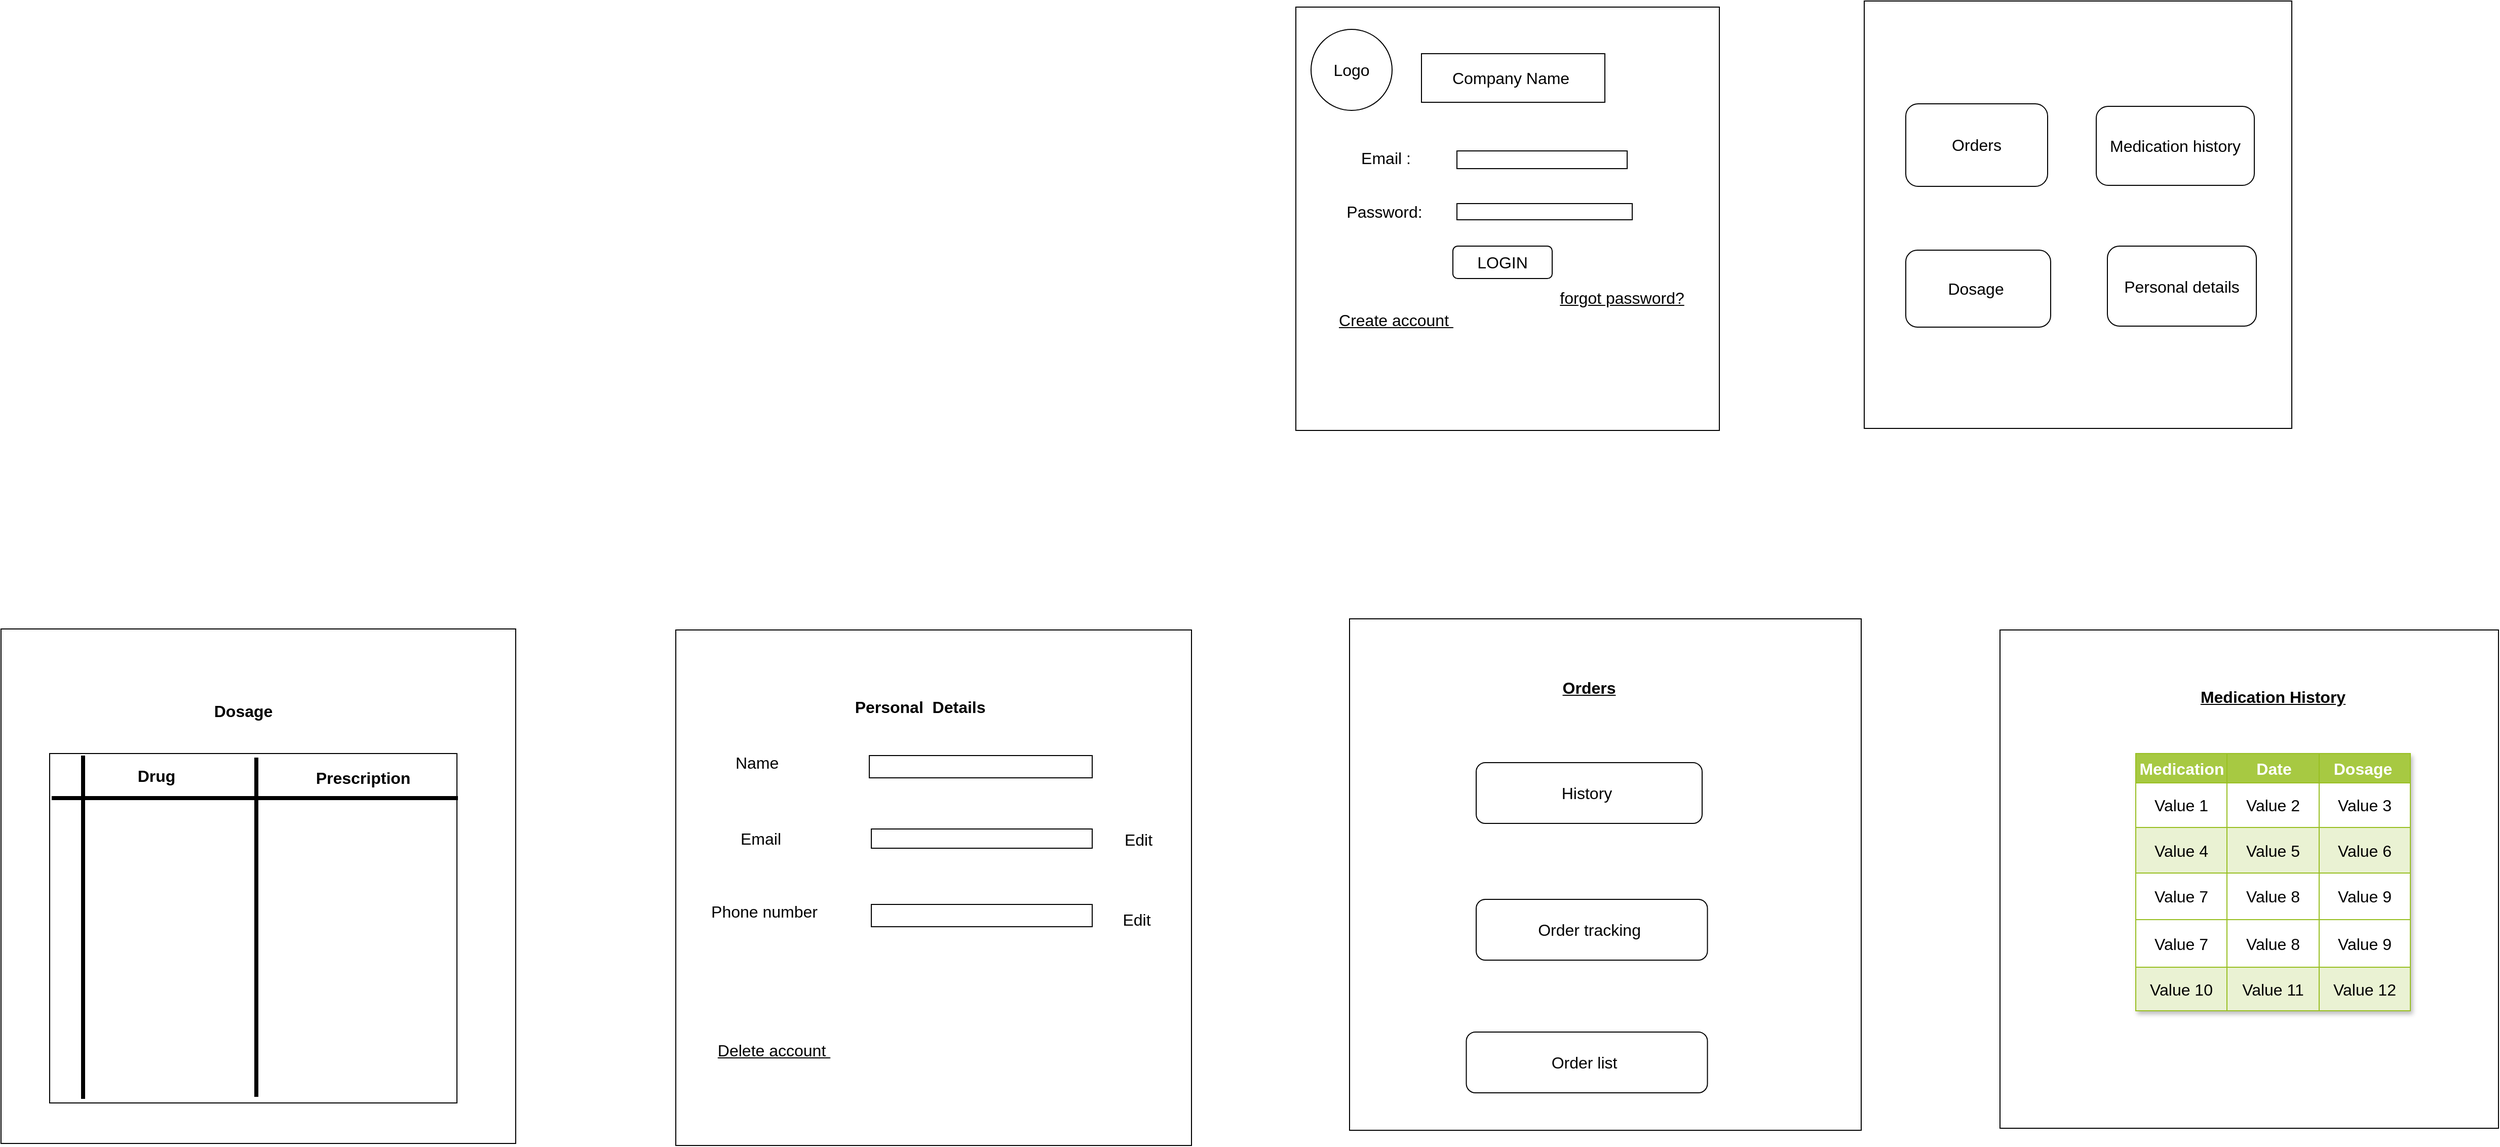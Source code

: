 <mxfile version="21.3.2" type="github">
  <diagram name="Page-1" id="w_XyhU68GUPOL-FAPdUC">
    <mxGraphModel dx="4223" dy="1611" grid="0" gridSize="10" guides="1" tooltips="1" connect="1" arrows="1" fold="1" page="0" pageScale="1" pageWidth="827" pageHeight="1169" math="0" shadow="0">
      <root>
        <mxCell id="0" />
        <mxCell id="1" parent="0" />
        <mxCell id="o6TSMTevyAL7VCpSBMvQ-1" value="" style="whiteSpace=wrap;html=1;aspect=fixed;fontSize=16;" vertex="1" parent="1">
          <mxGeometry x="-204" y="-88" width="418" height="418" as="geometry" />
        </mxCell>
        <mxCell id="o6TSMTevyAL7VCpSBMvQ-2" value="Company Name&amp;nbsp;" style="rounded=0;whiteSpace=wrap;html=1;fontSize=16;" vertex="1" parent="1">
          <mxGeometry x="-80" y="-42" width="181" height="48" as="geometry" />
        </mxCell>
        <mxCell id="o6TSMTevyAL7VCpSBMvQ-5" value="" style="rounded=0;whiteSpace=wrap;html=1;fontSize=16;" vertex="1" parent="1">
          <mxGeometry x="-45" y="54" width="168" height="17.5" as="geometry" />
        </mxCell>
        <mxCell id="o6TSMTevyAL7VCpSBMvQ-6" value="" style="rounded=0;whiteSpace=wrap;html=1;fontSize=16;" vertex="1" parent="1">
          <mxGeometry x="-45" y="106" width="173" height="16" as="geometry" />
        </mxCell>
        <mxCell id="o6TSMTevyAL7VCpSBMvQ-7" value="Email :" style="text;html=1;strokeColor=none;fillColor=none;align=center;verticalAlign=middle;whiteSpace=wrap;rounded=0;fontSize=16;" vertex="1" parent="1">
          <mxGeometry x="-145" y="54" width="60" height="13.5" as="geometry" />
        </mxCell>
        <mxCell id="o6TSMTevyAL7VCpSBMvQ-9" value="Password:" style="text;html=1;align=center;verticalAlign=middle;resizable=0;points=[];autosize=1;strokeColor=none;fillColor=none;fontSize=16;" vertex="1" parent="1">
          <mxGeometry x="-164" y="98.5" width="93" height="31" as="geometry" />
        </mxCell>
        <mxCell id="o6TSMTevyAL7VCpSBMvQ-12" style="edgeStyle=none;curved=1;rounded=0;orthogonalLoop=1;jettySize=auto;html=1;exitX=0.5;exitY=1;exitDx=0;exitDy=0;fontSize=12;startSize=8;endSize=8;" edge="1" parent="1" source="o6TSMTevyAL7VCpSBMvQ-7" target="o6TSMTevyAL7VCpSBMvQ-7">
          <mxGeometry relative="1" as="geometry" />
        </mxCell>
        <mxCell id="o6TSMTevyAL7VCpSBMvQ-14" value="LOGIN" style="rounded=1;whiteSpace=wrap;html=1;fontSize=16;" vertex="1" parent="1">
          <mxGeometry x="-49" y="148" width="98" height="32" as="geometry" />
        </mxCell>
        <mxCell id="o6TSMTevyAL7VCpSBMvQ-16" value="" style="whiteSpace=wrap;html=1;aspect=fixed;fontSize=16;" vertex="1" parent="1">
          <mxGeometry x="357" y="-94" width="422" height="422" as="geometry" />
        </mxCell>
        <mxCell id="o6TSMTevyAL7VCpSBMvQ-17" value="Orders" style="rounded=1;whiteSpace=wrap;html=1;fontSize=16;" vertex="1" parent="1">
          <mxGeometry x="398" y="7.5" width="140" height="81.5" as="geometry" />
        </mxCell>
        <mxCell id="o6TSMTevyAL7VCpSBMvQ-18" value="Dosage&amp;nbsp;" style="rounded=1;whiteSpace=wrap;html=1;fontSize=16;" vertex="1" parent="1">
          <mxGeometry x="398" y="152" width="143" height="76" as="geometry" />
        </mxCell>
        <mxCell id="o6TSMTevyAL7VCpSBMvQ-19" value="Medication history" style="rounded=1;whiteSpace=wrap;html=1;fontSize=16;" vertex="1" parent="1">
          <mxGeometry x="586" y="10" width="156" height="78" as="geometry" />
        </mxCell>
        <mxCell id="o6TSMTevyAL7VCpSBMvQ-22" value="&lt;u&gt;forgot password?&lt;/u&gt;" style="text;html=1;strokeColor=none;fillColor=none;align=center;verticalAlign=middle;whiteSpace=wrap;rounded=0;fontSize=16;" vertex="1" parent="1">
          <mxGeometry x="46" y="184" width="144" height="30" as="geometry" />
        </mxCell>
        <mxCell id="o6TSMTevyAL7VCpSBMvQ-24" value="Logo" style="ellipse;whiteSpace=wrap;html=1;aspect=fixed;fontSize=16;" vertex="1" parent="1">
          <mxGeometry x="-189" y="-66" width="80" height="80" as="geometry" />
        </mxCell>
        <mxCell id="o6TSMTevyAL7VCpSBMvQ-26" value="Personal details" style="rounded=1;whiteSpace=wrap;html=1;fontSize=16;" vertex="1" parent="1">
          <mxGeometry x="597" y="148" width="147" height="79" as="geometry" />
        </mxCell>
        <mxCell id="o6TSMTevyAL7VCpSBMvQ-29" value="&lt;u&gt;Create account&amp;nbsp;&lt;/u&gt;" style="text;html=1;strokeColor=none;fillColor=none;align=center;verticalAlign=middle;whiteSpace=wrap;rounded=0;fontSize=16;" vertex="1" parent="1">
          <mxGeometry x="-196" y="206" width="182" height="30" as="geometry" />
        </mxCell>
        <mxCell id="o6TSMTevyAL7VCpSBMvQ-30" value="" style="whiteSpace=wrap;html=1;aspect=fixed;fontSize=16;" vertex="1" parent="1">
          <mxGeometry x="-151" y="516" width="505" height="505" as="geometry" />
        </mxCell>
        <mxCell id="o6TSMTevyAL7VCpSBMvQ-33" value="History&amp;nbsp;" style="rounded=1;whiteSpace=wrap;html=1;fontSize=16;" vertex="1" parent="1">
          <mxGeometry x="-26" y="658" width="223" height="60" as="geometry" />
        </mxCell>
        <mxCell id="o6TSMTevyAL7VCpSBMvQ-34" value="Order tracking&amp;nbsp;" style="rounded=1;whiteSpace=wrap;html=1;fontSize=16;" vertex="1" parent="1">
          <mxGeometry x="-26" y="793" width="228.25" height="60" as="geometry" />
        </mxCell>
        <mxCell id="o6TSMTevyAL7VCpSBMvQ-36" value="Order list&amp;nbsp;" style="rounded=1;whiteSpace=wrap;html=1;fontSize=16;" vertex="1" parent="1">
          <mxGeometry x="-35.75" y="924" width="238" height="60" as="geometry" />
        </mxCell>
        <mxCell id="o6TSMTevyAL7VCpSBMvQ-38" value="&lt;u&gt;&lt;b&gt;Orders&lt;/b&gt;&lt;/u&gt;" style="text;html=1;strokeColor=none;fillColor=none;align=center;verticalAlign=middle;whiteSpace=wrap;rounded=0;fontSize=16;" vertex="1" parent="1">
          <mxGeometry x="8" y="558" width="155" height="51" as="geometry" />
        </mxCell>
        <mxCell id="o6TSMTevyAL7VCpSBMvQ-40" value="" style="whiteSpace=wrap;html=1;aspect=fixed;fontSize=16;" vertex="1" parent="1">
          <mxGeometry x="491" y="527" width="492" height="492" as="geometry" />
        </mxCell>
        <mxCell id="o6TSMTevyAL7VCpSBMvQ-48" value="&lt;u style=&quot;&quot;&gt;Medication History&lt;/u&gt;" style="text;strokeColor=none;fillColor=none;html=1;fontSize=16;fontStyle=1;verticalAlign=middle;align=center;" vertex="1" parent="1">
          <mxGeometry x="679" y="573" width="162" height="40" as="geometry" />
        </mxCell>
        <mxCell id="o6TSMTevyAL7VCpSBMvQ-49" value="Assets" style="childLayout=tableLayout;recursiveResize=0;strokeColor=#98bf21;fillColor=#A7C942;shadow=1;fontSize=16;" vertex="1" parent="1">
          <mxGeometry x="625" y="649" width="271" height="254" as="geometry" />
        </mxCell>
        <mxCell id="o6TSMTevyAL7VCpSBMvQ-50" style="shape=tableRow;horizontal=0;startSize=0;swimlaneHead=0;swimlaneBody=0;top=0;left=0;bottom=0;right=0;dropTarget=0;collapsible=0;recursiveResize=0;expand=0;fontStyle=0;strokeColor=inherit;fillColor=#ffffff;fontSize=16;" vertex="1" parent="o6TSMTevyAL7VCpSBMvQ-49">
          <mxGeometry width="271" height="29" as="geometry" />
        </mxCell>
        <mxCell id="o6TSMTevyAL7VCpSBMvQ-51" value="Medication" style="connectable=0;recursiveResize=0;strokeColor=inherit;fillColor=#A7C942;align=center;fontStyle=1;fontColor=#FFFFFF;html=1;fontSize=16;" vertex="1" parent="o6TSMTevyAL7VCpSBMvQ-50">
          <mxGeometry width="90" height="29" as="geometry">
            <mxRectangle width="90" height="29" as="alternateBounds" />
          </mxGeometry>
        </mxCell>
        <mxCell id="o6TSMTevyAL7VCpSBMvQ-52" value="Date" style="connectable=0;recursiveResize=0;strokeColor=inherit;fillColor=#A7C942;align=center;fontStyle=1;fontColor=#FFFFFF;html=1;fontSize=16;" vertex="1" parent="o6TSMTevyAL7VCpSBMvQ-50">
          <mxGeometry x="90" width="91" height="29" as="geometry">
            <mxRectangle width="91" height="29" as="alternateBounds" />
          </mxGeometry>
        </mxCell>
        <mxCell id="o6TSMTevyAL7VCpSBMvQ-53" value="Dosage&amp;nbsp;" style="connectable=0;recursiveResize=0;strokeColor=inherit;fillColor=#A7C942;align=center;fontStyle=1;fontColor=#FFFFFF;html=1;fontSize=16;" vertex="1" parent="o6TSMTevyAL7VCpSBMvQ-50">
          <mxGeometry x="181" width="90" height="29" as="geometry">
            <mxRectangle width="90" height="29" as="alternateBounds" />
          </mxGeometry>
        </mxCell>
        <mxCell id="o6TSMTevyAL7VCpSBMvQ-54" value="" style="shape=tableRow;horizontal=0;startSize=0;swimlaneHead=0;swimlaneBody=0;top=0;left=0;bottom=0;right=0;dropTarget=0;collapsible=0;recursiveResize=0;expand=0;fontStyle=0;strokeColor=inherit;fillColor=#ffffff;fontSize=16;" vertex="1" parent="o6TSMTevyAL7VCpSBMvQ-49">
          <mxGeometry y="29" width="271" height="44" as="geometry" />
        </mxCell>
        <mxCell id="o6TSMTevyAL7VCpSBMvQ-55" value="Value 1" style="connectable=0;recursiveResize=0;strokeColor=inherit;fillColor=inherit;align=center;whiteSpace=wrap;html=1;fontSize=16;" vertex="1" parent="o6TSMTevyAL7VCpSBMvQ-54">
          <mxGeometry width="90" height="44" as="geometry">
            <mxRectangle width="90" height="44" as="alternateBounds" />
          </mxGeometry>
        </mxCell>
        <mxCell id="o6TSMTevyAL7VCpSBMvQ-56" value="Value 2" style="connectable=0;recursiveResize=0;strokeColor=inherit;fillColor=inherit;align=center;whiteSpace=wrap;html=1;fontSize=16;" vertex="1" parent="o6TSMTevyAL7VCpSBMvQ-54">
          <mxGeometry x="90" width="91" height="44" as="geometry">
            <mxRectangle width="91" height="44" as="alternateBounds" />
          </mxGeometry>
        </mxCell>
        <mxCell id="o6TSMTevyAL7VCpSBMvQ-57" value="Value 3" style="connectable=0;recursiveResize=0;strokeColor=inherit;fillColor=inherit;align=center;whiteSpace=wrap;html=1;fontSize=16;" vertex="1" parent="o6TSMTevyAL7VCpSBMvQ-54">
          <mxGeometry x="181" width="90" height="44" as="geometry">
            <mxRectangle width="90" height="44" as="alternateBounds" />
          </mxGeometry>
        </mxCell>
        <mxCell id="o6TSMTevyAL7VCpSBMvQ-58" value="" style="shape=tableRow;horizontal=0;startSize=0;swimlaneHead=0;swimlaneBody=0;top=0;left=0;bottom=0;right=0;dropTarget=0;collapsible=0;recursiveResize=0;expand=0;fontStyle=1;strokeColor=inherit;fillColor=#EAF2D3;fontSize=16;" vertex="1" parent="o6TSMTevyAL7VCpSBMvQ-49">
          <mxGeometry y="73" width="271" height="45" as="geometry" />
        </mxCell>
        <mxCell id="o6TSMTevyAL7VCpSBMvQ-59" value="Value 4" style="connectable=0;recursiveResize=0;strokeColor=inherit;fillColor=inherit;whiteSpace=wrap;html=1;fontSize=16;" vertex="1" parent="o6TSMTevyAL7VCpSBMvQ-58">
          <mxGeometry width="90" height="45" as="geometry">
            <mxRectangle width="90" height="45" as="alternateBounds" />
          </mxGeometry>
        </mxCell>
        <mxCell id="o6TSMTevyAL7VCpSBMvQ-60" value="Value 5" style="connectable=0;recursiveResize=0;strokeColor=inherit;fillColor=inherit;whiteSpace=wrap;html=1;fontSize=16;" vertex="1" parent="o6TSMTevyAL7VCpSBMvQ-58">
          <mxGeometry x="90" width="91" height="45" as="geometry">
            <mxRectangle width="91" height="45" as="alternateBounds" />
          </mxGeometry>
        </mxCell>
        <mxCell id="o6TSMTevyAL7VCpSBMvQ-61" value="Value 6" style="connectable=0;recursiveResize=0;strokeColor=inherit;fillColor=inherit;whiteSpace=wrap;html=1;fontSize=16;" vertex="1" parent="o6TSMTevyAL7VCpSBMvQ-58">
          <mxGeometry x="181" width="90" height="45" as="geometry">
            <mxRectangle width="90" height="45" as="alternateBounds" />
          </mxGeometry>
        </mxCell>
        <mxCell id="o6TSMTevyAL7VCpSBMvQ-62" value="" style="shape=tableRow;horizontal=0;startSize=0;swimlaneHead=0;swimlaneBody=0;top=0;left=0;bottom=0;right=0;dropTarget=0;collapsible=0;recursiveResize=0;expand=0;fontStyle=0;strokeColor=inherit;fillColor=#ffffff;fontSize=16;" vertex="1" parent="o6TSMTevyAL7VCpSBMvQ-49">
          <mxGeometry y="118" width="271" height="46" as="geometry" />
        </mxCell>
        <mxCell id="o6TSMTevyAL7VCpSBMvQ-63" value="Value 7" style="connectable=0;recursiveResize=0;strokeColor=inherit;fillColor=inherit;fontStyle=0;align=center;whiteSpace=wrap;html=1;fontSize=16;" vertex="1" parent="o6TSMTevyAL7VCpSBMvQ-62">
          <mxGeometry width="90" height="46" as="geometry">
            <mxRectangle width="90" height="46" as="alternateBounds" />
          </mxGeometry>
        </mxCell>
        <mxCell id="o6TSMTevyAL7VCpSBMvQ-64" value="Value 8" style="connectable=0;recursiveResize=0;strokeColor=inherit;fillColor=inherit;fontStyle=0;align=center;whiteSpace=wrap;html=1;fontSize=16;" vertex="1" parent="o6TSMTevyAL7VCpSBMvQ-62">
          <mxGeometry x="90" width="91" height="46" as="geometry">
            <mxRectangle width="91" height="46" as="alternateBounds" />
          </mxGeometry>
        </mxCell>
        <mxCell id="o6TSMTevyAL7VCpSBMvQ-65" value="Value 9" style="connectable=0;recursiveResize=0;strokeColor=inherit;fillColor=inherit;fontStyle=0;align=center;whiteSpace=wrap;html=1;fontSize=16;" vertex="1" parent="o6TSMTevyAL7VCpSBMvQ-62">
          <mxGeometry x="181" width="90" height="46" as="geometry">
            <mxRectangle width="90" height="46" as="alternateBounds" />
          </mxGeometry>
        </mxCell>
        <mxCell id="o6TSMTevyAL7VCpSBMvQ-79" value="" style="shape=tableRow;horizontal=0;startSize=0;swimlaneHead=0;swimlaneBody=0;top=0;left=0;bottom=0;right=0;dropTarget=0;collapsible=0;recursiveResize=0;expand=0;fontStyle=0;strokeColor=inherit;fillColor=#ffffff;fontSize=16;" vertex="1" parent="o6TSMTevyAL7VCpSBMvQ-49">
          <mxGeometry y="164" width="271" height="47" as="geometry" />
        </mxCell>
        <mxCell id="o6TSMTevyAL7VCpSBMvQ-80" value="Value 7" style="connectable=0;recursiveResize=0;strokeColor=inherit;fillColor=inherit;fontStyle=0;align=center;whiteSpace=wrap;html=1;fontSize=16;" vertex="1" parent="o6TSMTevyAL7VCpSBMvQ-79">
          <mxGeometry width="90" height="47" as="geometry">
            <mxRectangle width="90" height="47" as="alternateBounds" />
          </mxGeometry>
        </mxCell>
        <mxCell id="o6TSMTevyAL7VCpSBMvQ-81" value="Value 8" style="connectable=0;recursiveResize=0;strokeColor=inherit;fillColor=inherit;fontStyle=0;align=center;whiteSpace=wrap;html=1;fontSize=16;" vertex="1" parent="o6TSMTevyAL7VCpSBMvQ-79">
          <mxGeometry x="90" width="91" height="47" as="geometry">
            <mxRectangle width="91" height="47" as="alternateBounds" />
          </mxGeometry>
        </mxCell>
        <mxCell id="o6TSMTevyAL7VCpSBMvQ-82" value="Value 9" style="connectable=0;recursiveResize=0;strokeColor=inherit;fillColor=inherit;fontStyle=0;align=center;whiteSpace=wrap;html=1;fontSize=16;" vertex="1" parent="o6TSMTevyAL7VCpSBMvQ-79">
          <mxGeometry x="181" width="90" height="47" as="geometry">
            <mxRectangle width="90" height="47" as="alternateBounds" />
          </mxGeometry>
        </mxCell>
        <mxCell id="o6TSMTevyAL7VCpSBMvQ-66" value="" style="shape=tableRow;horizontal=0;startSize=0;swimlaneHead=0;swimlaneBody=0;top=0;left=0;bottom=0;right=0;dropTarget=0;collapsible=0;recursiveResize=0;expand=0;fontStyle=1;strokeColor=inherit;fillColor=#EAF2D3;fontSize=16;" vertex="1" parent="o6TSMTevyAL7VCpSBMvQ-49">
          <mxGeometry y="211" width="271" height="43" as="geometry" />
        </mxCell>
        <mxCell id="o6TSMTevyAL7VCpSBMvQ-67" value="Value 10" style="connectable=0;recursiveResize=0;strokeColor=inherit;fillColor=inherit;whiteSpace=wrap;html=1;fontSize=16;" vertex="1" parent="o6TSMTevyAL7VCpSBMvQ-66">
          <mxGeometry width="90" height="43" as="geometry">
            <mxRectangle width="90" height="43" as="alternateBounds" />
          </mxGeometry>
        </mxCell>
        <mxCell id="o6TSMTevyAL7VCpSBMvQ-68" value="Value 11" style="connectable=0;recursiveResize=0;strokeColor=inherit;fillColor=inherit;whiteSpace=wrap;html=1;fontSize=16;" vertex="1" parent="o6TSMTevyAL7VCpSBMvQ-66">
          <mxGeometry x="90" width="91" height="43" as="geometry">
            <mxRectangle width="91" height="43" as="alternateBounds" />
          </mxGeometry>
        </mxCell>
        <mxCell id="o6TSMTevyAL7VCpSBMvQ-69" value="Value 12" style="connectable=0;recursiveResize=0;strokeColor=inherit;fillColor=inherit;whiteSpace=wrap;html=1;fontSize=16;" vertex="1" parent="o6TSMTevyAL7VCpSBMvQ-66">
          <mxGeometry x="181" width="90" height="43" as="geometry">
            <mxRectangle width="90" height="43" as="alternateBounds" />
          </mxGeometry>
        </mxCell>
        <mxCell id="o6TSMTevyAL7VCpSBMvQ-70" value="" style="whiteSpace=wrap;html=1;aspect=fixed;fontSize=16;" vertex="1" parent="1">
          <mxGeometry x="-816" y="527" width="509" height="509" as="geometry" />
        </mxCell>
        <mxCell id="o6TSMTevyAL7VCpSBMvQ-71" value="Personal&amp;nbsp; Details&amp;nbsp;" style="text;strokeColor=none;fillColor=none;html=1;fontSize=16;fontStyle=1;verticalAlign=middle;align=center;" vertex="1" parent="1">
          <mxGeometry x="-684" y="583" width="221" height="40" as="geometry" />
        </mxCell>
        <mxCell id="o6TSMTevyAL7VCpSBMvQ-72" value="Name&amp;nbsp;" style="text;html=1;strokeColor=none;fillColor=none;align=center;verticalAlign=middle;whiteSpace=wrap;rounded=0;fontSize=16;" vertex="1" parent="1">
          <mxGeometry x="-787" y="643" width="107" height="30" as="geometry" />
        </mxCell>
        <mxCell id="o6TSMTevyAL7VCpSBMvQ-73" value="Email" style="text;html=1;strokeColor=none;fillColor=none;align=center;verticalAlign=middle;whiteSpace=wrap;rounded=0;fontSize=16;" vertex="1" parent="1">
          <mxGeometry x="-787" y="718" width="110" height="30" as="geometry" />
        </mxCell>
        <mxCell id="o6TSMTevyAL7VCpSBMvQ-74" value="Phone number" style="text;html=1;strokeColor=none;fillColor=none;align=center;verticalAlign=middle;whiteSpace=wrap;rounded=0;fontSize=16;" vertex="1" parent="1">
          <mxGeometry x="-790" y="790" width="123" height="30" as="geometry" />
        </mxCell>
        <mxCell id="o6TSMTevyAL7VCpSBMvQ-75" value="" style="rounded=0;whiteSpace=wrap;html=1;fontSize=16;" vertex="1" parent="1">
          <mxGeometry x="-625" y="651" width="220" height="22" as="geometry" />
        </mxCell>
        <mxCell id="o6TSMTevyAL7VCpSBMvQ-76" value="" style="rounded=0;whiteSpace=wrap;html=1;fontSize=16;" vertex="1" parent="1">
          <mxGeometry x="-623" y="723.5" width="218" height="19" as="geometry" />
        </mxCell>
        <mxCell id="o6TSMTevyAL7VCpSBMvQ-78" value="" style="rounded=0;whiteSpace=wrap;html=1;fontSize=16;" vertex="1" parent="1">
          <mxGeometry x="-623" y="798" width="218" height="22" as="geometry" />
        </mxCell>
        <mxCell id="o6TSMTevyAL7VCpSBMvQ-83" value="" style="whiteSpace=wrap;html=1;aspect=fixed;fontSize=16;" vertex="1" parent="1">
          <mxGeometry x="-1482" y="526" width="508" height="508" as="geometry" />
        </mxCell>
        <mxCell id="o6TSMTevyAL7VCpSBMvQ-85" value="&lt;u&gt;Delete account&amp;nbsp;&lt;/u&gt;" style="text;html=1;strokeColor=none;fillColor=none;align=center;verticalAlign=middle;whiteSpace=wrap;rounded=0;fontSize=16;" vertex="1" parent="1">
          <mxGeometry x="-800" y="927" width="162" height="30" as="geometry" />
        </mxCell>
        <mxCell id="o6TSMTevyAL7VCpSBMvQ-87" value="Edit&amp;nbsp;" style="text;html=1;strokeColor=none;fillColor=none;align=center;verticalAlign=middle;whiteSpace=wrap;rounded=0;fontSize=16;" vertex="1" parent="1">
          <mxGeometry x="-387" y="719" width="60" height="30" as="geometry" />
        </mxCell>
        <mxCell id="o6TSMTevyAL7VCpSBMvQ-88" value="Edit" style="text;html=1;strokeColor=none;fillColor=none;align=center;verticalAlign=middle;whiteSpace=wrap;rounded=0;fontSize=16;" vertex="1" parent="1">
          <mxGeometry x="-391" y="798" width="60" height="30" as="geometry" />
        </mxCell>
        <mxCell id="o6TSMTevyAL7VCpSBMvQ-89" value="Dosage&amp;nbsp;" style="text;strokeColor=none;fillColor=none;html=1;fontSize=16;fontStyle=1;verticalAlign=middle;align=center;" vertex="1" parent="1">
          <mxGeometry x="-1330" y="580" width="177" height="54" as="geometry" />
        </mxCell>
        <mxCell id="o6TSMTevyAL7VCpSBMvQ-91" value="" style="rounded=0;whiteSpace=wrap;html=1;fontSize=16;" vertex="1" parent="1">
          <mxGeometry x="-1434" y="649" width="402" height="345" as="geometry" />
        </mxCell>
        <mxCell id="o6TSMTevyAL7VCpSBMvQ-93" value="" style="line;strokeWidth=4;direction=south;html=1;perimeter=backbonePerimeter;points=[];outlineConnect=0;fontSize=16;" vertex="1" parent="1">
          <mxGeometry x="-1235" y="653" width="10" height="335" as="geometry" />
        </mxCell>
        <mxCell id="o6TSMTevyAL7VCpSBMvQ-94" value="" style="line;strokeWidth=4;html=1;perimeter=backbonePerimeter;points=[];outlineConnect=0;fontSize=16;" vertex="1" parent="1">
          <mxGeometry x="-1432" y="688" width="401" height="10" as="geometry" />
        </mxCell>
        <mxCell id="o6TSMTevyAL7VCpSBMvQ-95" value="Drug" style="text;strokeColor=none;fillColor=none;html=1;fontSize=16;fontStyle=1;verticalAlign=middle;align=center;" vertex="1" parent="1">
          <mxGeometry x="-1379" y="651" width="100" height="40" as="geometry" />
        </mxCell>
        <mxCell id="o6TSMTevyAL7VCpSBMvQ-96" value="Prescription" style="text;strokeColor=none;fillColor=none;html=1;fontSize=16;fontStyle=1;verticalAlign=middle;align=center;" vertex="1" parent="1">
          <mxGeometry x="-1175" y="653" width="100" height="40" as="geometry" />
        </mxCell>
        <mxCell id="o6TSMTevyAL7VCpSBMvQ-97" value="" style="line;strokeWidth=4;direction=south;html=1;perimeter=backbonePerimeter;points=[];outlineConnect=0;fontSize=16;" vertex="1" parent="1">
          <mxGeometry x="-1406" y="651" width="10" height="339" as="geometry" />
        </mxCell>
      </root>
    </mxGraphModel>
  </diagram>
</mxfile>
